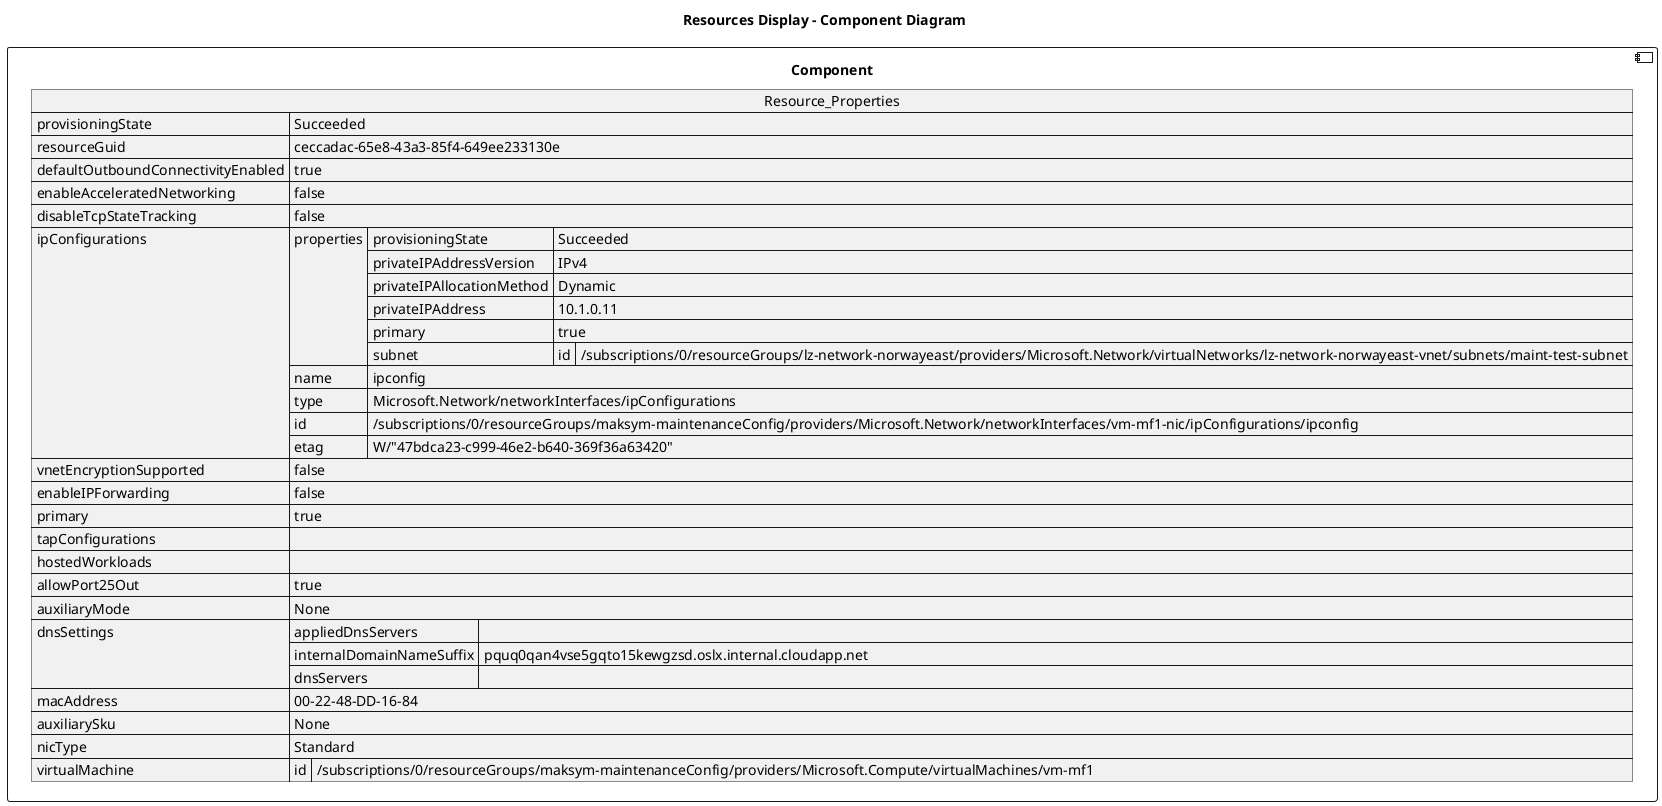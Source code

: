 @startuml

title Resources Display - Component Diagram

component Component {

json  Resource_Properties {
  "provisioningState": "Succeeded",
  "resourceGuid": "ceccadac-65e8-43a3-85f4-649ee233130e",
  "defaultOutboundConnectivityEnabled": true,
  "enableAcceleratedNetworking": false,
  "disableTcpStateTracking": false,
  "ipConfigurations": [
    {
      "properties": {
        "provisioningState": "Succeeded",
        "privateIPAddressVersion": "IPv4",
        "privateIPAllocationMethod": "Dynamic",
        "privateIPAddress": "10.1.0.11",
        "primary": true,
        "subnet": {
          "id": "/subscriptions/0/resourceGroups/lz-network-norwayeast/providers/Microsoft.Network/virtualNetworks/lz-network-norwayeast-vnet/subnets/maint-test-subnet"
        }
      },
      "name": "ipconfig",
      "type": "Microsoft.Network/networkInterfaces/ipConfigurations",
      "id": "/subscriptions/0/resourceGroups/maksym-maintenanceConfig/providers/Microsoft.Network/networkInterfaces/vm-mf1-nic/ipConfigurations/ipconfig",
      "etag": "W/\"47bdca23-c999-46e2-b640-369f36a63420\""
    }
  ],
  "vnetEncryptionSupported": false,
  "enableIPForwarding": false,
  "primary": true,
  "tapConfigurations": [],
  "hostedWorkloads": [],
  "allowPort25Out": true,
  "auxiliaryMode": "None",
  "dnsSettings": {
    "appliedDnsServers": [],
    "internalDomainNameSuffix": "pquq0qan4vse5gqto15kewgzsd.oslx.internal.cloudapp.net",
    "dnsServers": []
  },
  "macAddress": "00-22-48-DD-16-84",
  "auxiliarySku": "None",
  "nicType": "Standard",
  "virtualMachine": {
    "id": "/subscriptions/0/resourceGroups/maksym-maintenanceConfig/providers/Microsoft.Compute/virtualMachines/vm-mf1"
  }
}
}
@enduml
